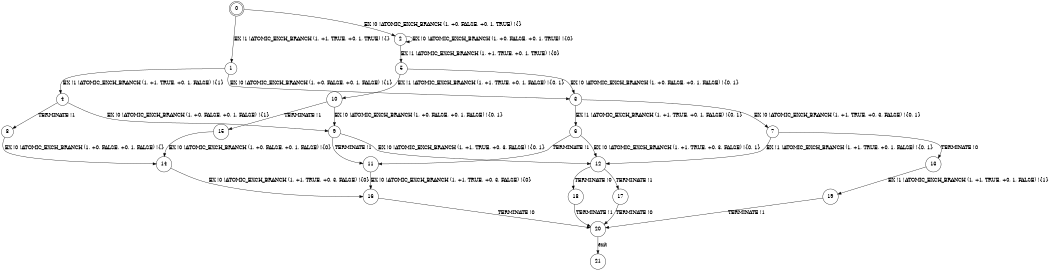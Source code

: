 digraph BCG {
size = "7, 10.5";
center = TRUE;
node [shape = circle];
0 [peripheries = 2];
0 -> 1 [label = "EX !1 !ATOMIC_EXCH_BRANCH (1, +1, TRUE, +0, 1, TRUE) !{}"];
0 -> 2 [label = "EX !0 !ATOMIC_EXCH_BRANCH (1, +0, FALSE, +0, 1, TRUE) !{}"];
1 -> 3 [label = "EX !0 !ATOMIC_EXCH_BRANCH (1, +0, FALSE, +0, 1, FALSE) !{1}"];
1 -> 4 [label = "EX !1 !ATOMIC_EXCH_BRANCH (1, +1, TRUE, +0, 1, FALSE) !{1}"];
2 -> 5 [label = "EX !1 !ATOMIC_EXCH_BRANCH (1, +1, TRUE, +0, 1, TRUE) !{0}"];
2 -> 2 [label = "EX !0 !ATOMIC_EXCH_BRANCH (1, +0, FALSE, +0, 1, TRUE) !{0}"];
3 -> 6 [label = "EX !1 !ATOMIC_EXCH_BRANCH (1, +1, TRUE, +0, 1, FALSE) !{0, 1}"];
3 -> 7 [label = "EX !0 !ATOMIC_EXCH_BRANCH (1, +1, TRUE, +0, 3, FALSE) !{0, 1}"];
4 -> 8 [label = "TERMINATE !1"];
4 -> 9 [label = "EX !0 !ATOMIC_EXCH_BRANCH (1, +0, FALSE, +0, 1, FALSE) !{1}"];
5 -> 10 [label = "EX !1 !ATOMIC_EXCH_BRANCH (1, +1, TRUE, +0, 1, FALSE) !{0, 1}"];
5 -> 3 [label = "EX !0 !ATOMIC_EXCH_BRANCH (1, +0, FALSE, +0, 1, FALSE) !{0, 1}"];
6 -> 11 [label = "TERMINATE !1"];
6 -> 12 [label = "EX !0 !ATOMIC_EXCH_BRANCH (1, +1, TRUE, +0, 3, FALSE) !{0, 1}"];
7 -> 13 [label = "TERMINATE !0"];
7 -> 12 [label = "EX !1 !ATOMIC_EXCH_BRANCH (1, +1, TRUE, +0, 1, FALSE) !{0, 1}"];
8 -> 14 [label = "EX !0 !ATOMIC_EXCH_BRANCH (1, +0, FALSE, +0, 1, FALSE) !{}"];
9 -> 11 [label = "TERMINATE !1"];
9 -> 12 [label = "EX !0 !ATOMIC_EXCH_BRANCH (1, +1, TRUE, +0, 3, FALSE) !{0, 1}"];
10 -> 15 [label = "TERMINATE !1"];
10 -> 9 [label = "EX !0 !ATOMIC_EXCH_BRANCH (1, +0, FALSE, +0, 1, FALSE) !{0, 1}"];
11 -> 16 [label = "EX !0 !ATOMIC_EXCH_BRANCH (1, +1, TRUE, +0, 3, FALSE) !{0}"];
12 -> 17 [label = "TERMINATE !1"];
12 -> 18 [label = "TERMINATE !0"];
13 -> 19 [label = "EX !1 !ATOMIC_EXCH_BRANCH (1, +1, TRUE, +0, 1, FALSE) !{1}"];
14 -> 16 [label = "EX !0 !ATOMIC_EXCH_BRANCH (1, +1, TRUE, +0, 3, FALSE) !{0}"];
15 -> 14 [label = "EX !0 !ATOMIC_EXCH_BRANCH (1, +0, FALSE, +0, 1, FALSE) !{0}"];
16 -> 20 [label = "TERMINATE !0"];
17 -> 20 [label = "TERMINATE !0"];
18 -> 20 [label = "TERMINATE !1"];
19 -> 20 [label = "TERMINATE !1"];
20 -> 21 [label = "exit"];
}
